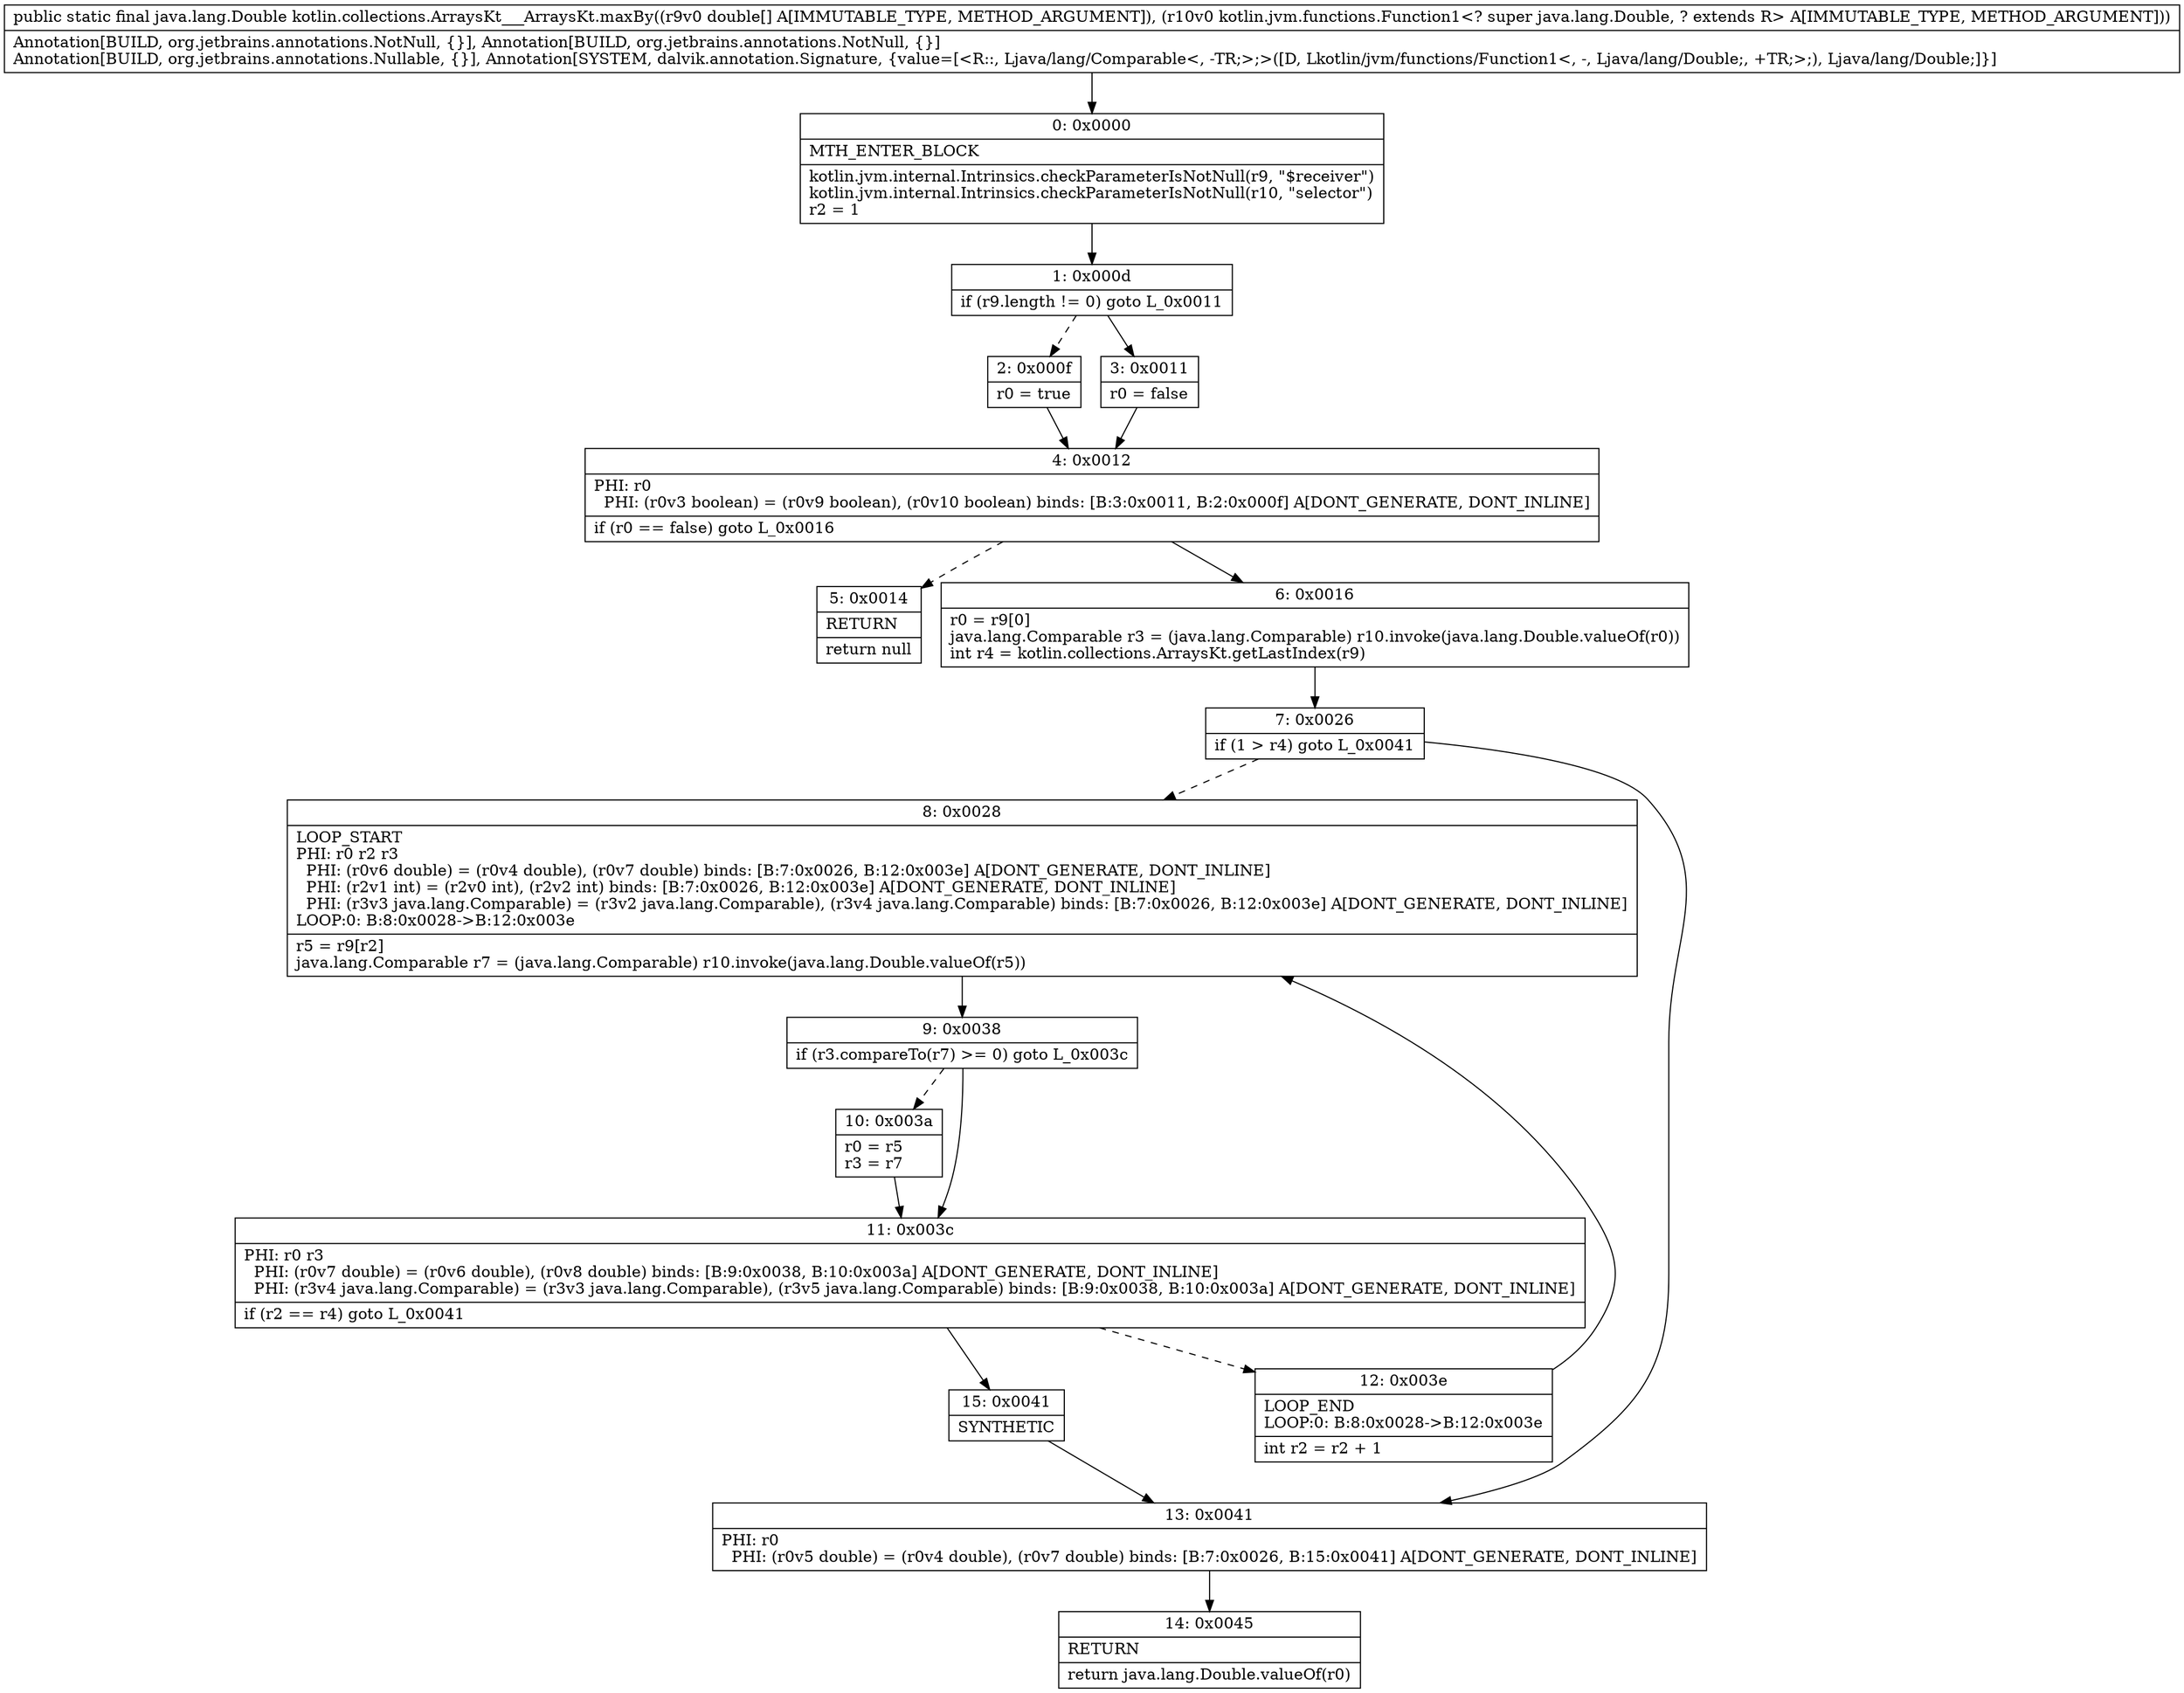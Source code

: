 digraph "CFG forkotlin.collections.ArraysKt___ArraysKt.maxBy([DLkotlin\/jvm\/functions\/Function1;)Ljava\/lang\/Double;" {
Node_0 [shape=record,label="{0\:\ 0x0000|MTH_ENTER_BLOCK\l|kotlin.jvm.internal.Intrinsics.checkParameterIsNotNull(r9, \"$receiver\")\lkotlin.jvm.internal.Intrinsics.checkParameterIsNotNull(r10, \"selector\")\lr2 = 1\l}"];
Node_1 [shape=record,label="{1\:\ 0x000d|if (r9.length != 0) goto L_0x0011\l}"];
Node_2 [shape=record,label="{2\:\ 0x000f|r0 = true\l}"];
Node_3 [shape=record,label="{3\:\ 0x0011|r0 = false\l}"];
Node_4 [shape=record,label="{4\:\ 0x0012|PHI: r0 \l  PHI: (r0v3 boolean) = (r0v9 boolean), (r0v10 boolean) binds: [B:3:0x0011, B:2:0x000f] A[DONT_GENERATE, DONT_INLINE]\l|if (r0 == false) goto L_0x0016\l}"];
Node_5 [shape=record,label="{5\:\ 0x0014|RETURN\l|return null\l}"];
Node_6 [shape=record,label="{6\:\ 0x0016|r0 = r9[0]\ljava.lang.Comparable r3 = (java.lang.Comparable) r10.invoke(java.lang.Double.valueOf(r0))\lint r4 = kotlin.collections.ArraysKt.getLastIndex(r9)\l}"];
Node_7 [shape=record,label="{7\:\ 0x0026|if (1 \> r4) goto L_0x0041\l}"];
Node_8 [shape=record,label="{8\:\ 0x0028|LOOP_START\lPHI: r0 r2 r3 \l  PHI: (r0v6 double) = (r0v4 double), (r0v7 double) binds: [B:7:0x0026, B:12:0x003e] A[DONT_GENERATE, DONT_INLINE]\l  PHI: (r2v1 int) = (r2v0 int), (r2v2 int) binds: [B:7:0x0026, B:12:0x003e] A[DONT_GENERATE, DONT_INLINE]\l  PHI: (r3v3 java.lang.Comparable) = (r3v2 java.lang.Comparable), (r3v4 java.lang.Comparable) binds: [B:7:0x0026, B:12:0x003e] A[DONT_GENERATE, DONT_INLINE]\lLOOP:0: B:8:0x0028\-\>B:12:0x003e\l|r5 = r9[r2]\ljava.lang.Comparable r7 = (java.lang.Comparable) r10.invoke(java.lang.Double.valueOf(r5))\l}"];
Node_9 [shape=record,label="{9\:\ 0x0038|if (r3.compareTo(r7) \>= 0) goto L_0x003c\l}"];
Node_10 [shape=record,label="{10\:\ 0x003a|r0 = r5\lr3 = r7\l}"];
Node_11 [shape=record,label="{11\:\ 0x003c|PHI: r0 r3 \l  PHI: (r0v7 double) = (r0v6 double), (r0v8 double) binds: [B:9:0x0038, B:10:0x003a] A[DONT_GENERATE, DONT_INLINE]\l  PHI: (r3v4 java.lang.Comparable) = (r3v3 java.lang.Comparable), (r3v5 java.lang.Comparable) binds: [B:9:0x0038, B:10:0x003a] A[DONT_GENERATE, DONT_INLINE]\l|if (r2 == r4) goto L_0x0041\l}"];
Node_12 [shape=record,label="{12\:\ 0x003e|LOOP_END\lLOOP:0: B:8:0x0028\-\>B:12:0x003e\l|int r2 = r2 + 1\l}"];
Node_13 [shape=record,label="{13\:\ 0x0041|PHI: r0 \l  PHI: (r0v5 double) = (r0v4 double), (r0v7 double) binds: [B:7:0x0026, B:15:0x0041] A[DONT_GENERATE, DONT_INLINE]\l}"];
Node_14 [shape=record,label="{14\:\ 0x0045|RETURN\l|return java.lang.Double.valueOf(r0)\l}"];
Node_15 [shape=record,label="{15\:\ 0x0041|SYNTHETIC\l}"];
MethodNode[shape=record,label="{public static final java.lang.Double kotlin.collections.ArraysKt___ArraysKt.maxBy((r9v0 double[] A[IMMUTABLE_TYPE, METHOD_ARGUMENT]), (r10v0 kotlin.jvm.functions.Function1\<? super java.lang.Double, ? extends R\> A[IMMUTABLE_TYPE, METHOD_ARGUMENT]))  | Annotation[BUILD, org.jetbrains.annotations.NotNull, \{\}], Annotation[BUILD, org.jetbrains.annotations.NotNull, \{\}]\lAnnotation[BUILD, org.jetbrains.annotations.Nullable, \{\}], Annotation[SYSTEM, dalvik.annotation.Signature, \{value=[\<R::, Ljava\/lang\/Comparable\<, \-TR;\>;\>([D, Lkotlin\/jvm\/functions\/Function1\<, \-, Ljava\/lang\/Double;, +TR;\>;), Ljava\/lang\/Double;]\}]\l}"];
MethodNode -> Node_0;
Node_0 -> Node_1;
Node_1 -> Node_2[style=dashed];
Node_1 -> Node_3;
Node_2 -> Node_4;
Node_3 -> Node_4;
Node_4 -> Node_5[style=dashed];
Node_4 -> Node_6;
Node_6 -> Node_7;
Node_7 -> Node_8[style=dashed];
Node_7 -> Node_13;
Node_8 -> Node_9;
Node_9 -> Node_10[style=dashed];
Node_9 -> Node_11;
Node_10 -> Node_11;
Node_11 -> Node_12[style=dashed];
Node_11 -> Node_15;
Node_12 -> Node_8;
Node_13 -> Node_14;
Node_15 -> Node_13;
}

